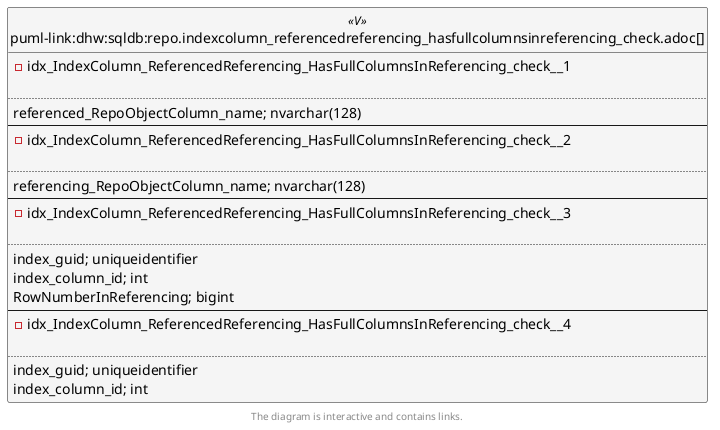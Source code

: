 @startuml
left to right direction
'top to bottom direction
hide circle
'avoide "." issues:
set namespaceSeparator none


skinparam class {
  BackgroundColor White
  BackgroundColor<<FN>> Yellow
  BackgroundColor<<FS>> Yellow
  BackgroundColor<<FT>> LightGray
  BackgroundColor<<IF>> Yellow
  BackgroundColor<<IS>> Yellow
  BackgroundColor<<P>> Aqua
  BackgroundColor<<PC>> Aqua
  BackgroundColor<<SN>> Yellow
  BackgroundColor<<SO>> SlateBlue
  BackgroundColor<<TF>> LightGray
  BackgroundColor<<TR>> Tomato
  BackgroundColor<<U>> White
  BackgroundColor<<V>> WhiteSmoke
  BackgroundColor<<X>> Aqua
  BackgroundColor<<external>> AliceBlue
}


entity "puml-link:dhw:sqldb:repo.indexcolumn_referencedreferencing_hasfullcolumnsinreferencing_check.adoc[]" as repo.IndexColumn_ReferencedReferencing_HasFullColumnsInReferencing_check << V >> {
- idx_IndexColumn_ReferencedReferencing_HasFullColumnsInReferencing_check__1

..
referenced_RepoObjectColumn_name; nvarchar(128)
--
- idx_IndexColumn_ReferencedReferencing_HasFullColumnsInReferencing_check__2

..
referencing_RepoObjectColumn_name; nvarchar(128)
--
- idx_IndexColumn_ReferencedReferencing_HasFullColumnsInReferencing_check__3

..
index_guid; uniqueidentifier
index_column_id; int
RowNumberInReferencing; bigint
--
- idx_IndexColumn_ReferencedReferencing_HasFullColumnsInReferencing_check__4

..
index_guid; uniqueidentifier
index_column_id; int
}

footer The diagram is interactive and contains links.
@enduml


